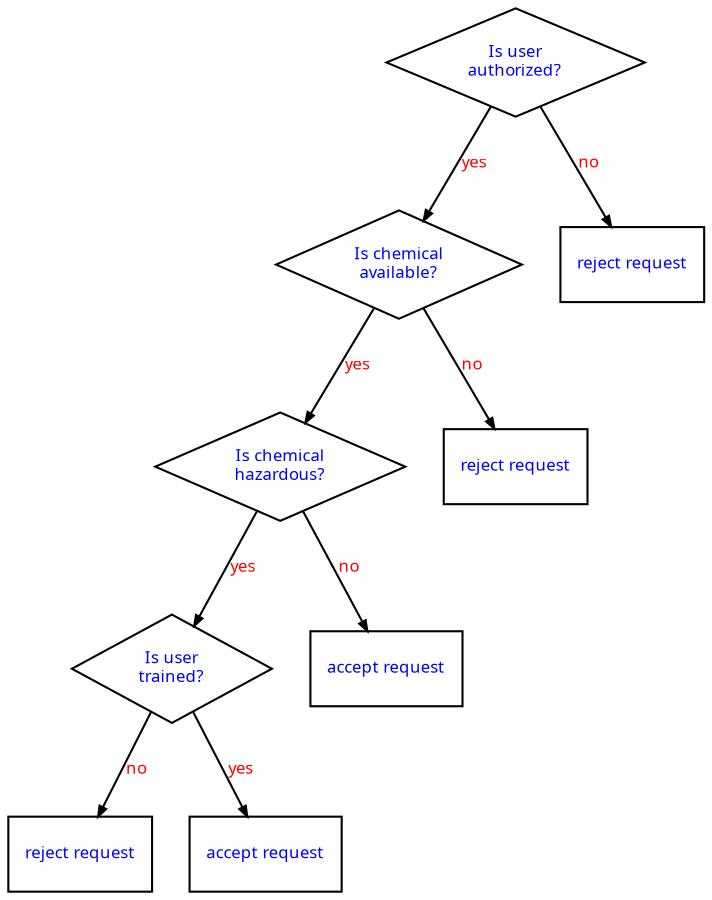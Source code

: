 digraph std {
    #rankdir="LR";
    splines=false;

    graph [ bgcolor=white, fontname=Arial, fontcolor=blue, fontsize=8 ];
    node [ fontname="Fira Code", fontcolor=blue, fontsize=8, shape="box" ];
    edge [ fontname="Fira Code", fontcolor=red, fontsize=8, arrowsize=0.5 ];

    IsUserAuthorized [ shape="diamond", label="Is user\nauthorized?" ]
    IsChemicalAvailable [ shape="diamond", label="Is chemical\navailable?" ]
    IsChemicalHazardous [ shape="diamond", label="Is chemical\nhazardous?" ]
    IsUserTrained [ shape="diamond", label="Is user\ntrained?" ]

    IsUserAuthorizedReject [ shape="box", label="reject request" ]
    IsChemicalAvailableReject [ shape="box", label="reject request" ]
    IsChemicalHazardousAccept [ shape="box", label="accept request" ]
    IsUserTrainedReject [ shape="box", label="reject request" ]
    IsUserTrainedAccept [ shape="box", label="accept request" ]

    IsUserAuthorized -> IsUserAuthorizedReject [ label="no" ]
    IsUserAuthorized -> IsChemicalAvailable [ label="yes" ]
    
    IsChemicalAvailable -> IsChemicalHazardous [ label="yes" ]
    IsChemicalAvailable -> IsChemicalAvailableReject [ label="no" ]

    IsChemicalHazardous -> IsChemicalHazardousAccept [ label="no" ]
    IsChemicalHazardous -> IsUserTrained [ label="yes" ]

    IsUserTrained -> IsUserTrainedAccept [ label="yes" ]
    IsUserTrained -> IsUserTrainedReject [ label="no" ]
}
